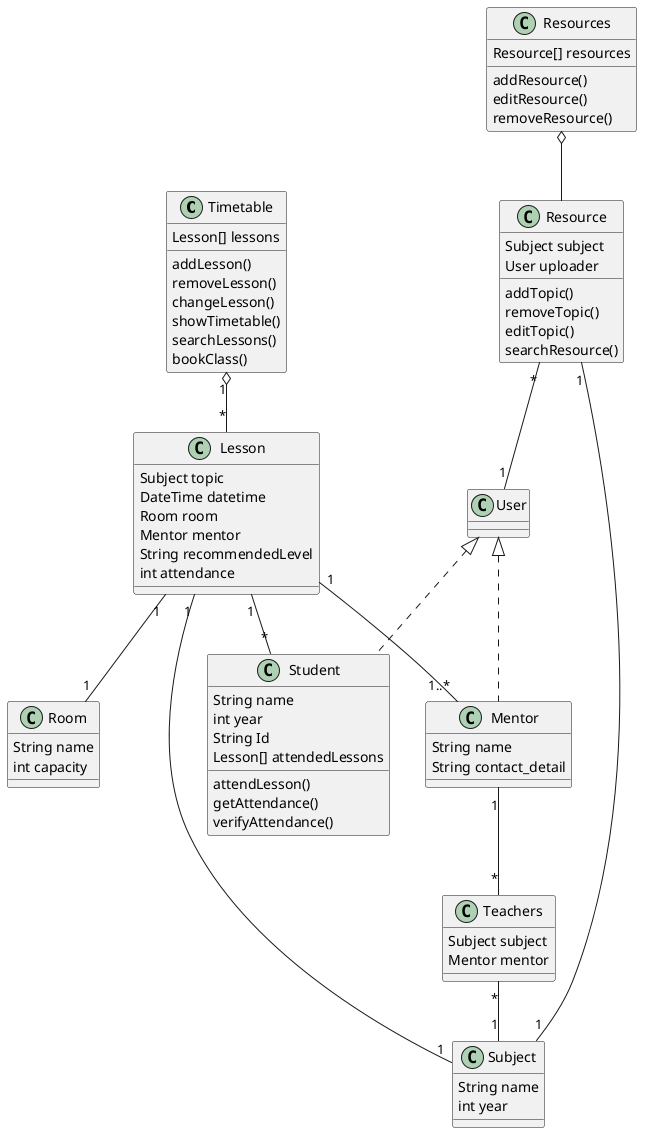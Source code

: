 @startuml

Timetable "1" o-- "*" Lesson
Lesson "1" -- "1" Room
Lesson "1" -- "1..*" Mentor

Mentor "1" -- "*" Teachers
Teachers "*" -- "1" Subject
Resource "*" -- "1" User
User <|.. Student
User <|.. Mentor
Resource "1" -- "1" Subject
Resources o-- Resource
Lesson "1" -- "1" Subject
Lesson "1" -- "*" Student

class Timetable {
  Lesson[] lessons
  addLesson()
  removeLesson()
  changeLesson()
  showTimetable()
  searchLessons()
  bookClass()
}

class Lesson {
  Subject topic
  DateTime datetime
  Room room
  Mentor mentor
  String recommendedLevel
  int attendance
}

class Room {
  String name
  int capacity
}

class Mentor {
  String name
  String contact_detail
}

class Resources {
  Resource[] resources
  addResource()
  editResource()
  removeResource()
}

class Resource {
  Subject subject
  User uploader
  addTopic()
  removeTopic()
  editTopic()
  searchResource()
}

class Student {
  String name
  int year
  String Id
  Lesson[] attendedLessons
  attendLesson()
  getAttendance()
  verifyAttendance()
}

class Subject {
  String name
  int year
}

class Teachers {
  Subject subject
  Mentor mentor
}

@enduml
